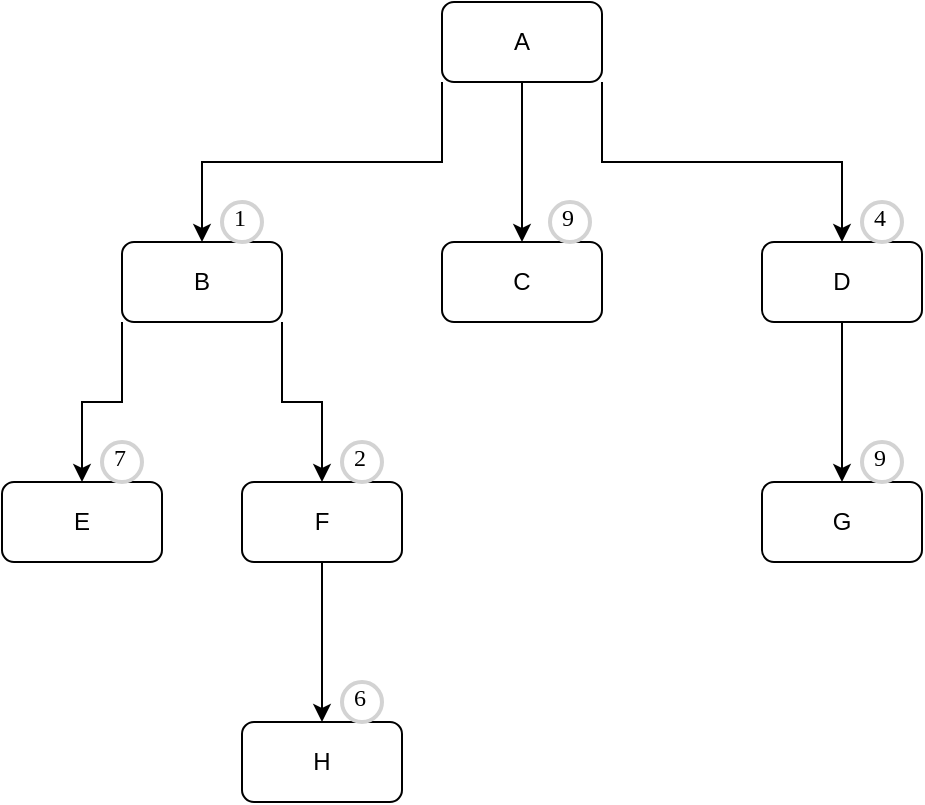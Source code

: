 <mxfile version="24.3.0" type="device">
  <diagram name="Página-1" id="3_A76vOdhGDy3D3fZQMR">
    <mxGraphModel dx="1050" dy="565" grid="1" gridSize="10" guides="1" tooltips="1" connect="1" arrows="1" fold="1" page="1" pageScale="1" pageWidth="827" pageHeight="1169" math="0" shadow="0">
      <root>
        <mxCell id="0" />
        <mxCell id="1" parent="0" />
        <mxCell id="InQ16TTvX-Svi3qiFVbZ-9" style="edgeStyle=orthogonalEdgeStyle;rounded=0;orthogonalLoop=1;jettySize=auto;html=1;exitX=0.5;exitY=1;exitDx=0;exitDy=0;entryX=0.5;entryY=0;entryDx=0;entryDy=0;" edge="1" parent="1" source="InQ16TTvX-Svi3qiFVbZ-1" target="InQ16TTvX-Svi3qiFVbZ-3">
          <mxGeometry relative="1" as="geometry" />
        </mxCell>
        <mxCell id="InQ16TTvX-Svi3qiFVbZ-10" style="edgeStyle=orthogonalEdgeStyle;rounded=0;orthogonalLoop=1;jettySize=auto;html=1;exitX=0;exitY=1;exitDx=0;exitDy=0;" edge="1" parent="1" source="InQ16TTvX-Svi3qiFVbZ-1" target="InQ16TTvX-Svi3qiFVbZ-2">
          <mxGeometry relative="1" as="geometry" />
        </mxCell>
        <mxCell id="InQ16TTvX-Svi3qiFVbZ-11" style="edgeStyle=orthogonalEdgeStyle;rounded=0;orthogonalLoop=1;jettySize=auto;html=1;exitX=1;exitY=1;exitDx=0;exitDy=0;" edge="1" parent="1" source="InQ16TTvX-Svi3qiFVbZ-1" target="InQ16TTvX-Svi3qiFVbZ-4">
          <mxGeometry relative="1" as="geometry" />
        </mxCell>
        <mxCell id="InQ16TTvX-Svi3qiFVbZ-1" value="A" style="rounded=1;whiteSpace=wrap;html=1;" vertex="1" parent="1">
          <mxGeometry x="360" y="40" width="80" height="40" as="geometry" />
        </mxCell>
        <mxCell id="InQ16TTvX-Svi3qiFVbZ-12" style="edgeStyle=orthogonalEdgeStyle;rounded=0;orthogonalLoop=1;jettySize=auto;html=1;exitX=0;exitY=1;exitDx=0;exitDy=0;" edge="1" parent="1" source="InQ16TTvX-Svi3qiFVbZ-2" target="InQ16TTvX-Svi3qiFVbZ-6">
          <mxGeometry relative="1" as="geometry" />
        </mxCell>
        <mxCell id="InQ16TTvX-Svi3qiFVbZ-13" style="edgeStyle=orthogonalEdgeStyle;rounded=0;orthogonalLoop=1;jettySize=auto;html=1;exitX=1;exitY=1;exitDx=0;exitDy=0;" edge="1" parent="1" source="InQ16TTvX-Svi3qiFVbZ-2" target="InQ16TTvX-Svi3qiFVbZ-8">
          <mxGeometry relative="1" as="geometry" />
        </mxCell>
        <mxCell id="InQ16TTvX-Svi3qiFVbZ-2" value="B" style="rounded=1;whiteSpace=wrap;html=1;" vertex="1" parent="1">
          <mxGeometry x="200" y="160" width="80" height="40" as="geometry" />
        </mxCell>
        <mxCell id="InQ16TTvX-Svi3qiFVbZ-3" value="C" style="rounded=1;whiteSpace=wrap;html=1;" vertex="1" parent="1">
          <mxGeometry x="360" y="160" width="80" height="40" as="geometry" />
        </mxCell>
        <mxCell id="InQ16TTvX-Svi3qiFVbZ-36" style="edgeStyle=orthogonalEdgeStyle;rounded=0;orthogonalLoop=1;jettySize=auto;html=1;exitX=0.5;exitY=1;exitDx=0;exitDy=0;entryX=0.5;entryY=0;entryDx=0;entryDy=0;" edge="1" parent="1" source="InQ16TTvX-Svi3qiFVbZ-4" target="InQ16TTvX-Svi3qiFVbZ-35">
          <mxGeometry relative="1" as="geometry" />
        </mxCell>
        <mxCell id="InQ16TTvX-Svi3qiFVbZ-4" value="D" style="rounded=1;whiteSpace=wrap;html=1;" vertex="1" parent="1">
          <mxGeometry x="520" y="160" width="80" height="40" as="geometry" />
        </mxCell>
        <mxCell id="InQ16TTvX-Svi3qiFVbZ-6" value="E" style="rounded=1;whiteSpace=wrap;html=1;" vertex="1" parent="1">
          <mxGeometry x="140" y="280" width="80" height="40" as="geometry" />
        </mxCell>
        <mxCell id="InQ16TTvX-Svi3qiFVbZ-7" value="H" style="rounded=1;whiteSpace=wrap;html=1;" vertex="1" parent="1">
          <mxGeometry x="260" y="400" width="80" height="40" as="geometry" />
        </mxCell>
        <mxCell id="InQ16TTvX-Svi3qiFVbZ-46" style="edgeStyle=orthogonalEdgeStyle;rounded=0;orthogonalLoop=1;jettySize=auto;html=1;exitX=0.5;exitY=1;exitDx=0;exitDy=0;entryX=0.5;entryY=0;entryDx=0;entryDy=0;" edge="1" parent="1" source="InQ16TTvX-Svi3qiFVbZ-8" target="InQ16TTvX-Svi3qiFVbZ-7">
          <mxGeometry relative="1" as="geometry" />
        </mxCell>
        <mxCell id="InQ16TTvX-Svi3qiFVbZ-8" value="F" style="rounded=1;whiteSpace=wrap;html=1;" vertex="1" parent="1">
          <mxGeometry x="260" y="280" width="80" height="40" as="geometry" />
        </mxCell>
        <mxCell id="InQ16TTvX-Svi3qiFVbZ-16" value="1" style="ellipse;whiteSpace=wrap;html=1;aspect=fixed;strokeWidth=2;fontFamily=Tahoma;spacingBottom=4;spacingRight=2;strokeColor=#d3d3d3;" vertex="1" parent="1">
          <mxGeometry x="250" y="140" width="20" height="20" as="geometry" />
        </mxCell>
        <mxCell id="InQ16TTvX-Svi3qiFVbZ-35" value="G" style="rounded=1;whiteSpace=wrap;html=1;" vertex="1" parent="1">
          <mxGeometry x="520" y="280" width="80" height="40" as="geometry" />
        </mxCell>
        <mxCell id="InQ16TTvX-Svi3qiFVbZ-39" value="4" style="ellipse;whiteSpace=wrap;html=1;aspect=fixed;strokeWidth=2;fontFamily=Tahoma;spacingBottom=4;spacingRight=2;strokeColor=#d3d3d3;" vertex="1" parent="1">
          <mxGeometry x="570" y="140" width="20" height="20" as="geometry" />
        </mxCell>
        <mxCell id="InQ16TTvX-Svi3qiFVbZ-40" value="9" style="ellipse;whiteSpace=wrap;html=1;aspect=fixed;strokeWidth=2;fontFamily=Tahoma;spacingBottom=4;spacingRight=2;strokeColor=#d3d3d3;" vertex="1" parent="1">
          <mxGeometry x="414" y="140" width="20" height="20" as="geometry" />
        </mxCell>
        <mxCell id="InQ16TTvX-Svi3qiFVbZ-41" value="2" style="ellipse;whiteSpace=wrap;html=1;aspect=fixed;strokeWidth=2;fontFamily=Tahoma;spacingBottom=4;spacingRight=2;strokeColor=#d3d3d3;" vertex="1" parent="1">
          <mxGeometry x="310" y="260" width="20" height="20" as="geometry" />
        </mxCell>
        <mxCell id="InQ16TTvX-Svi3qiFVbZ-42" value="7" style="ellipse;whiteSpace=wrap;html=1;aspect=fixed;strokeWidth=2;fontFamily=Tahoma;spacingBottom=4;spacingRight=2;strokeColor=#d3d3d3;" vertex="1" parent="1">
          <mxGeometry x="190" y="260" width="20" height="20" as="geometry" />
        </mxCell>
        <mxCell id="InQ16TTvX-Svi3qiFVbZ-43" value="6" style="ellipse;whiteSpace=wrap;html=1;aspect=fixed;strokeWidth=2;fontFamily=Tahoma;spacingBottom=4;spacingRight=2;strokeColor=#d3d3d3;" vertex="1" parent="1">
          <mxGeometry x="310" y="380" width="20" height="20" as="geometry" />
        </mxCell>
        <mxCell id="InQ16TTvX-Svi3qiFVbZ-44" value="9" style="ellipse;whiteSpace=wrap;html=1;aspect=fixed;strokeWidth=2;fontFamily=Tahoma;spacingBottom=4;spacingRight=2;strokeColor=#d3d3d3;" vertex="1" parent="1">
          <mxGeometry x="570" y="260" width="20" height="20" as="geometry" />
        </mxCell>
      </root>
    </mxGraphModel>
  </diagram>
</mxfile>
